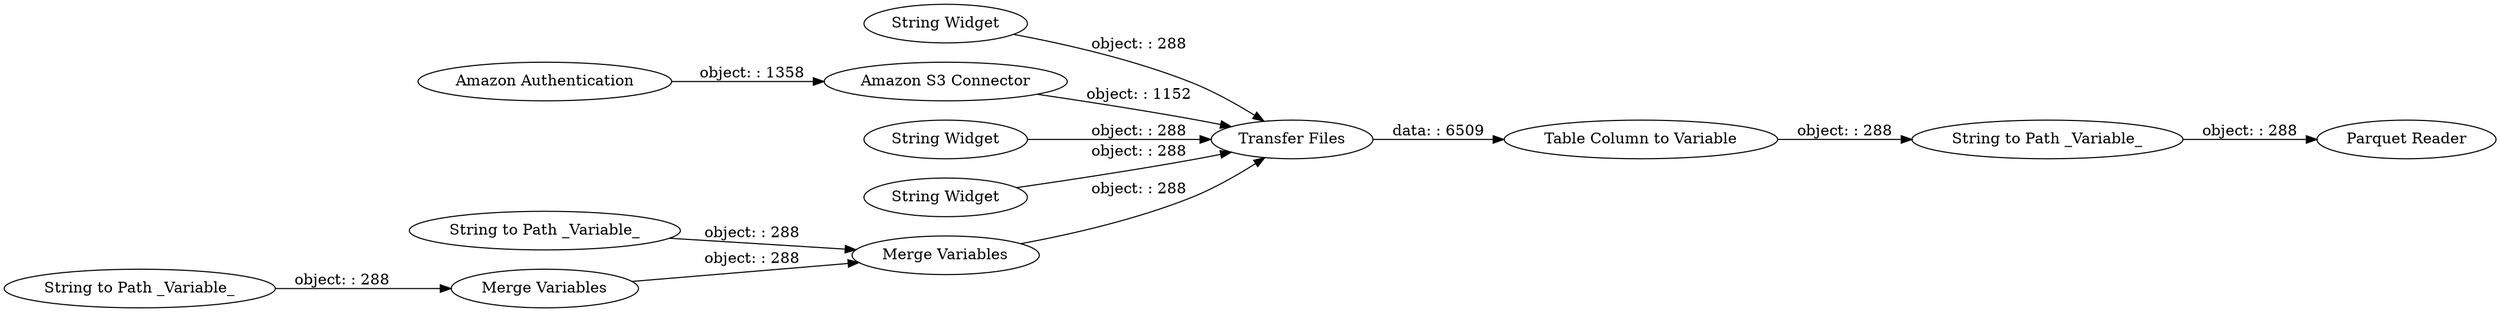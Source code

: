 digraph {
	"-9110339303518992307_136" [label="String Widget"]
	"5267869776797330639_1" [label="Amazon S3 Connector"]
	"-251925972681115280_138" [label="String to Path _Variable_"]
	"-9110339303518992307_134" [label="Parquet Reader"]
	"-251925972681115280_48" [label="Merge Variables"]
	"-251925972681115280_137" [label="String to Path _Variable_"]
	"-251925972681115280_142" [label="Transfer Files"]
	"-9110339303518992307_50" [label="String Widget"]
	"-9110339303518992307_55" [label="String Widget"]
	"5267869776797330639_2" [label="Amazon Authentication"]
	"-251925972681115280_140" [label="Table Column to Variable"]
	"-251925972681115280_139" [label="Merge Variables"]
	"-251925972681115280_141" [label="String to Path _Variable_"]
	"-251925972681115280_137" -> "-251925972681115280_48" [label="object: : 288"]
	"-251925972681115280_141" -> "-9110339303518992307_134" [label="object: : 288"]
	"-9110339303518992307_55" -> "-251925972681115280_142" [label="object: : 288"]
	"5267869776797330639_1" -> "-251925972681115280_142" [label="object: : 1152"]
	"-251925972681115280_140" -> "-251925972681115280_141" [label="object: : 288"]
	"5267869776797330639_2" -> "5267869776797330639_1" [label="object: : 1358"]
	"-251925972681115280_48" -> "-251925972681115280_139" [label="object: : 288"]
	"-251925972681115280_139" -> "-251925972681115280_142" [label="object: : 288"]
	"-251925972681115280_142" -> "-251925972681115280_140" [label="data: : 6509"]
	"-251925972681115280_138" -> "-251925972681115280_139" [label="object: : 288"]
	"-9110339303518992307_136" -> "-251925972681115280_142" [label="object: : 288"]
	"-9110339303518992307_50" -> "-251925972681115280_142" [label="object: : 288"]
	rankdir=LR
}
